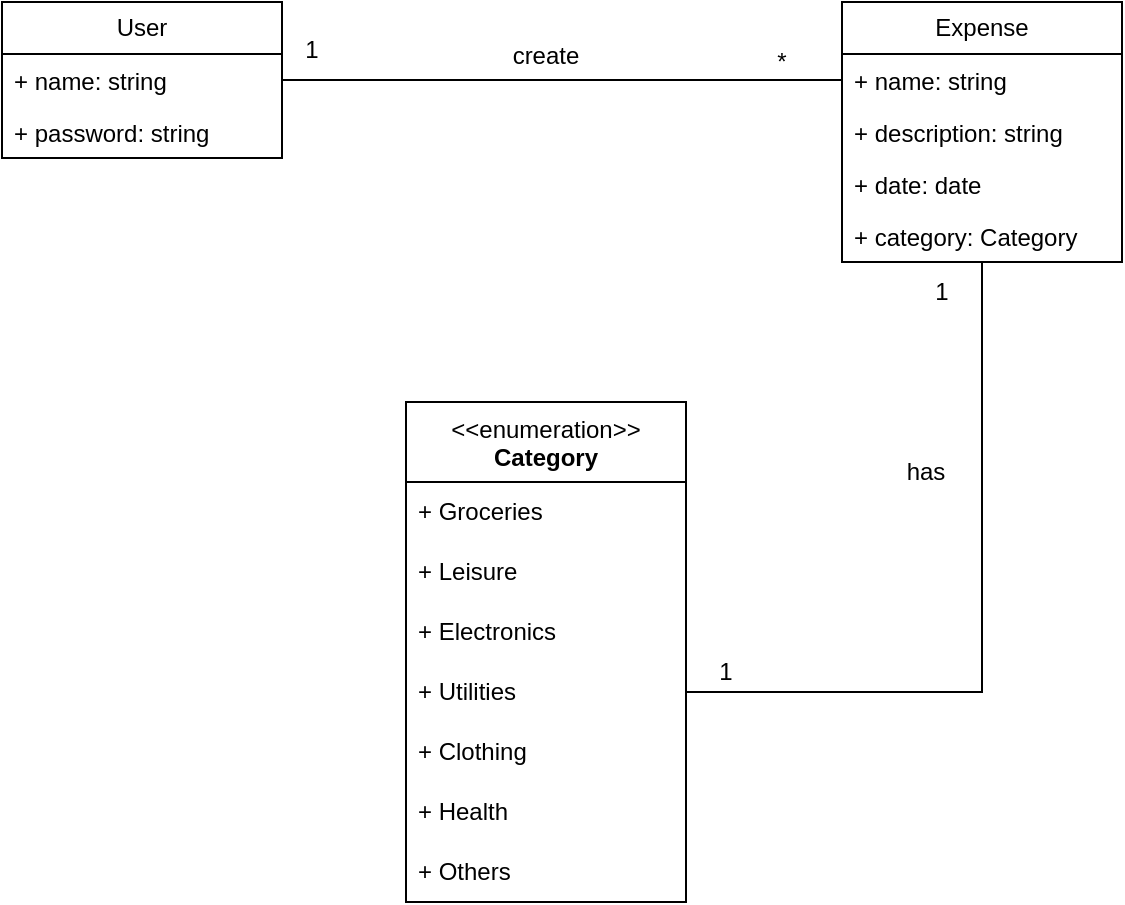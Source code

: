 <mxfile version="24.7.8">
  <diagram name="Page-1" id="BfKAh5EQ5WvqzoUYVCgV">
    <mxGraphModel dx="819" dy="505" grid="1" gridSize="10" guides="1" tooltips="1" connect="1" arrows="1" fold="1" page="1" pageScale="1" pageWidth="827" pageHeight="1169" math="0" shadow="0">
      <root>
        <mxCell id="0" />
        <mxCell id="1" parent="0" />
        <mxCell id="2UqwIb-Zy2y6FJchEULw-1" value="User" style="swimlane;fontStyle=0;childLayout=stackLayout;horizontal=1;startSize=26;fillColor=none;horizontalStack=0;resizeParent=1;resizeParentMax=0;resizeLast=0;collapsible=1;marginBottom=0;whiteSpace=wrap;html=1;" vertex="1" parent="1">
          <mxGeometry x="100" y="400" width="140" height="78" as="geometry" />
        </mxCell>
        <mxCell id="2UqwIb-Zy2y6FJchEULw-2" value="+ name: string" style="text;strokeColor=none;fillColor=none;align=left;verticalAlign=top;spacingLeft=4;spacingRight=4;overflow=hidden;rotatable=0;points=[[0,0.5],[1,0.5]];portConstraint=eastwest;whiteSpace=wrap;html=1;" vertex="1" parent="2UqwIb-Zy2y6FJchEULw-1">
          <mxGeometry y="26" width="140" height="26" as="geometry" />
        </mxCell>
        <mxCell id="2UqwIb-Zy2y6FJchEULw-3" value="+ password: string" style="text;strokeColor=none;fillColor=none;align=left;verticalAlign=top;spacingLeft=4;spacingRight=4;overflow=hidden;rotatable=0;points=[[0,0.5],[1,0.5]];portConstraint=eastwest;whiteSpace=wrap;html=1;" vertex="1" parent="2UqwIb-Zy2y6FJchEULw-1">
          <mxGeometry y="52" width="140" height="26" as="geometry" />
        </mxCell>
        <mxCell id="2UqwIb-Zy2y6FJchEULw-5" value="Expense" style="swimlane;fontStyle=0;childLayout=stackLayout;horizontal=1;startSize=26;fillColor=none;horizontalStack=0;resizeParent=1;resizeParentMax=0;resizeLast=0;collapsible=1;marginBottom=0;whiteSpace=wrap;html=1;" vertex="1" parent="1">
          <mxGeometry x="520" y="400" width="140" height="130" as="geometry" />
        </mxCell>
        <mxCell id="2UqwIb-Zy2y6FJchEULw-6" value="+ name: string" style="text;strokeColor=none;fillColor=none;align=left;verticalAlign=top;spacingLeft=4;spacingRight=4;overflow=hidden;rotatable=0;points=[[0,0.5],[1,0.5]];portConstraint=eastwest;whiteSpace=wrap;html=1;" vertex="1" parent="2UqwIb-Zy2y6FJchEULw-5">
          <mxGeometry y="26" width="140" height="26" as="geometry" />
        </mxCell>
        <mxCell id="2UqwIb-Zy2y6FJchEULw-7" value="+ description: string" style="text;strokeColor=none;fillColor=none;align=left;verticalAlign=top;spacingLeft=4;spacingRight=4;overflow=hidden;rotatable=0;points=[[0,0.5],[1,0.5]];portConstraint=eastwest;whiteSpace=wrap;html=1;" vertex="1" parent="2UqwIb-Zy2y6FJchEULw-5">
          <mxGeometry y="52" width="140" height="26" as="geometry" />
        </mxCell>
        <mxCell id="2UqwIb-Zy2y6FJchEULw-8" value="+ date: date" style="text;strokeColor=none;fillColor=none;align=left;verticalAlign=top;spacingLeft=4;spacingRight=4;overflow=hidden;rotatable=0;points=[[0,0.5],[1,0.5]];portConstraint=eastwest;whiteSpace=wrap;html=1;" vertex="1" parent="2UqwIb-Zy2y6FJchEULw-5">
          <mxGeometry y="78" width="140" height="26" as="geometry" />
        </mxCell>
        <mxCell id="2UqwIb-Zy2y6FJchEULw-9" value="+ category: Category" style="text;strokeColor=none;fillColor=none;align=left;verticalAlign=top;spacingLeft=4;spacingRight=4;overflow=hidden;rotatable=0;points=[[0,0.5],[1,0.5]];portConstraint=eastwest;whiteSpace=wrap;html=1;" vertex="1" parent="2UqwIb-Zy2y6FJchEULw-5">
          <mxGeometry y="104" width="140" height="26" as="geometry" />
        </mxCell>
        <mxCell id="2UqwIb-Zy2y6FJchEULw-11" value="&amp;lt;&amp;lt;enumeration&amp;gt;&amp;gt;&lt;br&gt;&lt;b&gt;Category&lt;/b&gt;" style="swimlane;fontStyle=0;align=center;verticalAlign=top;childLayout=stackLayout;horizontal=1;startSize=40;horizontalStack=0;resizeParent=1;resizeParentMax=0;resizeLast=0;collapsible=0;marginBottom=0;html=1;whiteSpace=wrap;" vertex="1" parent="1">
          <mxGeometry x="302" y="600" width="140" height="250" as="geometry" />
        </mxCell>
        <mxCell id="2UqwIb-Zy2y6FJchEULw-12" value="+ Groceries" style="text;html=1;strokeColor=none;fillColor=none;align=left;verticalAlign=middle;spacingLeft=4;spacingRight=4;overflow=hidden;rotatable=0;points=[[0,0.5],[1,0.5]];portConstraint=eastwest;whiteSpace=wrap;" vertex="1" parent="2UqwIb-Zy2y6FJchEULw-11">
          <mxGeometry y="40" width="140" height="30" as="geometry" />
        </mxCell>
        <mxCell id="2UqwIb-Zy2y6FJchEULw-13" value="+ Leisure" style="text;html=1;strokeColor=none;fillColor=none;align=left;verticalAlign=middle;spacingLeft=4;spacingRight=4;overflow=hidden;rotatable=0;points=[[0,0.5],[1,0.5]];portConstraint=eastwest;whiteSpace=wrap;" vertex="1" parent="2UqwIb-Zy2y6FJchEULw-11">
          <mxGeometry y="70" width="140" height="30" as="geometry" />
        </mxCell>
        <mxCell id="2UqwIb-Zy2y6FJchEULw-14" value="+ Electronics" style="text;html=1;strokeColor=none;fillColor=none;align=left;verticalAlign=middle;spacingLeft=4;spacingRight=4;overflow=hidden;rotatable=0;points=[[0,0.5],[1,0.5]];portConstraint=eastwest;whiteSpace=wrap;" vertex="1" parent="2UqwIb-Zy2y6FJchEULw-11">
          <mxGeometry y="100" width="140" height="30" as="geometry" />
        </mxCell>
        <mxCell id="2UqwIb-Zy2y6FJchEULw-15" value="+ Utilities" style="text;html=1;strokeColor=none;fillColor=none;align=left;verticalAlign=middle;spacingLeft=4;spacingRight=4;overflow=hidden;rotatable=0;points=[[0,0.5],[1,0.5]];portConstraint=eastwest;whiteSpace=wrap;" vertex="1" parent="2UqwIb-Zy2y6FJchEULw-11">
          <mxGeometry y="130" width="140" height="30" as="geometry" />
        </mxCell>
        <mxCell id="2UqwIb-Zy2y6FJchEULw-16" value="+ Clothing" style="text;html=1;strokeColor=none;fillColor=none;align=left;verticalAlign=middle;spacingLeft=4;spacingRight=4;overflow=hidden;rotatable=0;points=[[0,0.5],[1,0.5]];portConstraint=eastwest;whiteSpace=wrap;" vertex="1" parent="2UqwIb-Zy2y6FJchEULw-11">
          <mxGeometry y="160" width="140" height="30" as="geometry" />
        </mxCell>
        <mxCell id="2UqwIb-Zy2y6FJchEULw-17" value="+ Health" style="text;html=1;strokeColor=none;fillColor=none;align=left;verticalAlign=middle;spacingLeft=4;spacingRight=4;overflow=hidden;rotatable=0;points=[[0,0.5],[1,0.5]];portConstraint=eastwest;whiteSpace=wrap;" vertex="1" parent="2UqwIb-Zy2y6FJchEULw-11">
          <mxGeometry y="190" width="140" height="30" as="geometry" />
        </mxCell>
        <mxCell id="2UqwIb-Zy2y6FJchEULw-18" value="+ Others" style="text;html=1;strokeColor=none;fillColor=none;align=left;verticalAlign=middle;spacingLeft=4;spacingRight=4;overflow=hidden;rotatable=0;points=[[0,0.5],[1,0.5]];portConstraint=eastwest;whiteSpace=wrap;" vertex="1" parent="2UqwIb-Zy2y6FJchEULw-11">
          <mxGeometry y="220" width="140" height="30" as="geometry" />
        </mxCell>
        <mxCell id="2UqwIb-Zy2y6FJchEULw-19" value="" style="endArrow=none;html=1;rounded=0;exitX=1;exitY=0.5;exitDx=0;exitDy=0;entryX=0;entryY=0.5;entryDx=0;entryDy=0;" edge="1" parent="1" source="2UqwIb-Zy2y6FJchEULw-2" target="2UqwIb-Zy2y6FJchEULw-6">
          <mxGeometry width="50" height="50" relative="1" as="geometry">
            <mxPoint x="364" y="530" as="sourcePoint" />
            <mxPoint x="500" y="440" as="targetPoint" />
          </mxGeometry>
        </mxCell>
        <mxCell id="2UqwIb-Zy2y6FJchEULw-20" value="1" style="text;html=1;align=center;verticalAlign=middle;whiteSpace=wrap;rounded=0;" vertex="1" parent="1">
          <mxGeometry x="245" y="419" width="20" height="10" as="geometry" />
        </mxCell>
        <mxCell id="2UqwIb-Zy2y6FJchEULw-21" value="create" style="text;html=1;align=center;verticalAlign=middle;whiteSpace=wrap;rounded=0;" vertex="1" parent="1">
          <mxGeometry x="354" y="422" width="36" height="10" as="geometry" />
        </mxCell>
        <mxCell id="2UqwIb-Zy2y6FJchEULw-23" value="*" style="text;html=1;align=center;verticalAlign=middle;whiteSpace=wrap;rounded=0;" vertex="1" parent="1">
          <mxGeometry x="480" y="425" width="20" height="10" as="geometry" />
        </mxCell>
        <mxCell id="2UqwIb-Zy2y6FJchEULw-24" value="" style="endArrow=none;html=1;rounded=0;entryX=0.5;entryY=1;entryDx=0;entryDy=0;entryPerimeter=0;exitX=1;exitY=0.5;exitDx=0;exitDy=0;" edge="1" parent="1" source="2UqwIb-Zy2y6FJchEULw-15" target="2UqwIb-Zy2y6FJchEULw-9">
          <mxGeometry width="50" height="50" relative="1" as="geometry">
            <mxPoint x="490" y="650" as="sourcePoint" />
            <mxPoint x="590" y="540" as="targetPoint" />
            <Array as="points">
              <mxPoint x="590" y="745" />
            </Array>
          </mxGeometry>
        </mxCell>
        <mxCell id="2UqwIb-Zy2y6FJchEULw-25" value="1" style="text;html=1;align=center;verticalAlign=middle;whiteSpace=wrap;rounded=0;" vertex="1" parent="1">
          <mxGeometry x="560" y="540" width="20" height="10" as="geometry" />
        </mxCell>
        <mxCell id="2UqwIb-Zy2y6FJchEULw-26" value="has" style="text;html=1;align=center;verticalAlign=middle;whiteSpace=wrap;rounded=0;" vertex="1" parent="1">
          <mxGeometry x="544" y="630" width="36" height="10" as="geometry" />
        </mxCell>
        <mxCell id="2UqwIb-Zy2y6FJchEULw-27" value="1" style="text;html=1;align=center;verticalAlign=middle;whiteSpace=wrap;rounded=0;" vertex="1" parent="1">
          <mxGeometry x="444" y="730" width="36" height="10" as="geometry" />
        </mxCell>
      </root>
    </mxGraphModel>
  </diagram>
</mxfile>
